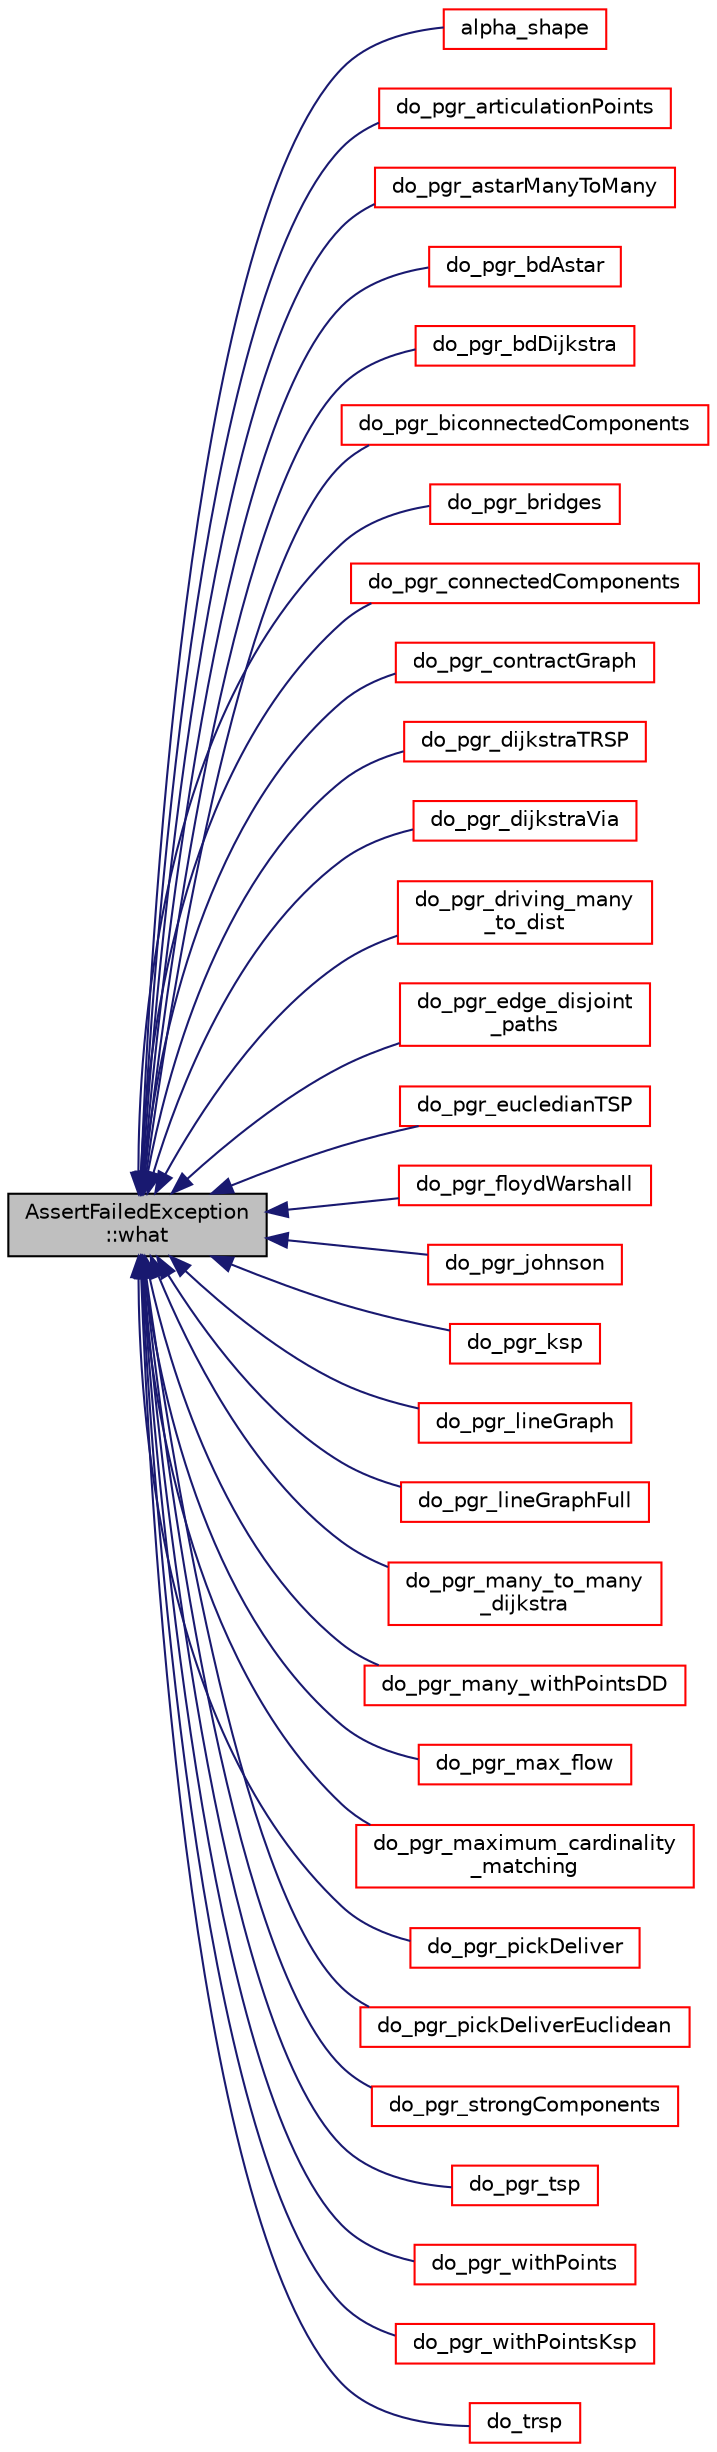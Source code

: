 digraph "AssertFailedException::what"
{
  edge [fontname="Helvetica",fontsize="10",labelfontname="Helvetica",labelfontsize="10"];
  node [fontname="Helvetica",fontsize="10",shape=record];
  rankdir="LR";
  Node5 [label="AssertFailedException\l::what",height=0.2,width=0.4,color="black", fillcolor="grey75", style="filled", fontcolor="black"];
  Node5 -> Node6 [dir="back",color="midnightblue",fontsize="10",style="solid",fontname="Helvetica"];
  Node6 [label="alpha_shape",height=0.2,width=0.4,color="red", fillcolor="white", style="filled",URL="$alpha__driver_8h.html#a64fca5dabc4ad9db224e524a154bbff1"];
  Node5 -> Node9 [dir="back",color="midnightblue",fontsize="10",style="solid",fontname="Helvetica"];
  Node9 [label="do_pgr_articulationPoints",height=0.2,width=0.4,color="red", fillcolor="white", style="filled",URL="$articulationPoints__driver_8h.html#a5044a6a446563f721c2e07a2e890d666"];
  Node5 -> Node12 [dir="back",color="midnightblue",fontsize="10",style="solid",fontname="Helvetica"];
  Node12 [label="do_pgr_astarManyToMany",height=0.2,width=0.4,color="red", fillcolor="white", style="filled",URL="$astar__driver_8h.html#a9d704ded9944c8b035f5f37e42e587cb"];
  Node5 -> Node15 [dir="back",color="midnightblue",fontsize="10",style="solid",fontname="Helvetica"];
  Node15 [label="do_pgr_bdAstar",height=0.2,width=0.4,color="red", fillcolor="white", style="filled",URL="$bdAstar__driver_8h.html#aaa83efe9d05a08432a2f0bff6fd8ccd0"];
  Node5 -> Node18 [dir="back",color="midnightblue",fontsize="10",style="solid",fontname="Helvetica"];
  Node18 [label="do_pgr_bdDijkstra",height=0.2,width=0.4,color="red", fillcolor="white", style="filled",URL="$bdDijkstra__driver_8h.html#a3130ae6176d30a4071dd3293517df04b"];
  Node5 -> Node21 [dir="back",color="midnightblue",fontsize="10",style="solid",fontname="Helvetica"];
  Node21 [label="do_pgr_biconnectedComponents",height=0.2,width=0.4,color="red", fillcolor="white", style="filled",URL="$biconnectedComponents__driver_8h.html#a5a3919fa760c4bc29bead7d2c62a38ae"];
  Node5 -> Node24 [dir="back",color="midnightblue",fontsize="10",style="solid",fontname="Helvetica"];
  Node24 [label="do_pgr_bridges",height=0.2,width=0.4,color="red", fillcolor="white", style="filled",URL="$bridges__driver_8h.html#a54edc68b39cf4ff4c4bb2f33caa041e6"];
  Node5 -> Node27 [dir="back",color="midnightblue",fontsize="10",style="solid",fontname="Helvetica"];
  Node27 [label="do_pgr_connectedComponents",height=0.2,width=0.4,color="red", fillcolor="white", style="filled",URL="$connectedComponents__driver_8h.html#a4b23a520345aee0b7607e13a6aa037f2"];
  Node5 -> Node30 [dir="back",color="midnightblue",fontsize="10",style="solid",fontname="Helvetica"];
  Node30 [label="do_pgr_contractGraph",height=0.2,width=0.4,color="red", fillcolor="white", style="filled",URL="$contractGraph__driver_8h.html#a20a03b3811bd108cfc729e9e22a92591"];
  Node5 -> Node33 [dir="back",color="midnightblue",fontsize="10",style="solid",fontname="Helvetica"];
  Node33 [label="do_pgr_dijkstraTRSP",height=0.2,width=0.4,color="red", fillcolor="white", style="filled",URL="$dijkstraTRSP__driver_8h.html#a965e2aa38abf784f42097b60cd55a06a"];
  Node5 -> Node36 [dir="back",color="midnightblue",fontsize="10",style="solid",fontname="Helvetica"];
  Node36 [label="do_pgr_dijkstraVia",height=0.2,width=0.4,color="red", fillcolor="white", style="filled",URL="$dijkstraVia__driver_8h.html#a65bae4bd90fab026ee5f54f17655e776"];
  Node5 -> Node39 [dir="back",color="midnightblue",fontsize="10",style="solid",fontname="Helvetica"];
  Node39 [label="do_pgr_driving_many\l_to_dist",height=0.2,width=0.4,color="red", fillcolor="white", style="filled",URL="$drivedist__driver_8h.html#a1e65fbf0a2804179d6164355030a560f"];
  Node5 -> Node42 [dir="back",color="midnightblue",fontsize="10",style="solid",fontname="Helvetica"];
  Node42 [label="do_pgr_edge_disjoint\l_paths",height=0.2,width=0.4,color="red", fillcolor="white", style="filled",URL="$edge__disjoint__paths__driver_8h.html#a44000649b71427312743cf85eae0a6b0"];
  Node5 -> Node45 [dir="back",color="midnightblue",fontsize="10",style="solid",fontname="Helvetica"];
  Node45 [label="do_pgr_eucledianTSP",height=0.2,width=0.4,color="red", fillcolor="white", style="filled",URL="$eucledianTSP__driver_8h.html#a5846c5612bc664148f24a97aad92a68e"];
  Node5 -> Node48 [dir="back",color="midnightblue",fontsize="10",style="solid",fontname="Helvetica"];
  Node48 [label="do_pgr_floydWarshall",height=0.2,width=0.4,color="red", fillcolor="white", style="filled",URL="$floydWarshall__driver_8h.html#ab17ad1485c10f4ae85789cd1ba05abdd"];
  Node5 -> Node51 [dir="back",color="midnightblue",fontsize="10",style="solid",fontname="Helvetica"];
  Node51 [label="do_pgr_johnson",height=0.2,width=0.4,color="red", fillcolor="white", style="filled",URL="$johnson__driver_8h.html#a4703daa6b2bebc5f8690e6b518ec8466"];
  Node5 -> Node54 [dir="back",color="midnightblue",fontsize="10",style="solid",fontname="Helvetica"];
  Node54 [label="do_pgr_ksp",height=0.2,width=0.4,color="red", fillcolor="white", style="filled",URL="$ksp__driver_8h.html#a3a6b179e9d899339873dfce89802dd78"];
  Node5 -> Node57 [dir="back",color="midnightblue",fontsize="10",style="solid",fontname="Helvetica"];
  Node57 [label="do_pgr_lineGraph",height=0.2,width=0.4,color="red", fillcolor="white", style="filled",URL="$lineGraph__driver_8h.html#aed22d07d954513deba5cbcc08896c73d"];
  Node5 -> Node60 [dir="back",color="midnightblue",fontsize="10",style="solid",fontname="Helvetica"];
  Node60 [label="do_pgr_lineGraphFull",height=0.2,width=0.4,color="red", fillcolor="white", style="filled",URL="$lineGraphFull__driver_8h.html#a57485b710953574affd8850ea4e509e9"];
  Node5 -> Node63 [dir="back",color="midnightblue",fontsize="10",style="solid",fontname="Helvetica"];
  Node63 [label="do_pgr_many_to_many\l_dijkstra",height=0.2,width=0.4,color="red", fillcolor="white", style="filled",URL="$dijkstra__driver_8h.html#af572deb404f5e6d9e905c248294eac3b"];
  Node5 -> Node66 [dir="back",color="midnightblue",fontsize="10",style="solid",fontname="Helvetica"];
  Node66 [label="do_pgr_many_withPointsDD",height=0.2,width=0.4,color="red", fillcolor="white", style="filled",URL="$withPoints__dd__driver_8h.html#a9072c7cdc9f6a0533c81fce96a11f580"];
  Node5 -> Node69 [dir="back",color="midnightblue",fontsize="10",style="solid",fontname="Helvetica"];
  Node69 [label="do_pgr_max_flow",height=0.2,width=0.4,color="red", fillcolor="white", style="filled",URL="$max__flow__driver_8h.html#a1fe35eb229126a6c0299c02d245a6401"];
  Node5 -> Node72 [dir="back",color="midnightblue",fontsize="10",style="solid",fontname="Helvetica"];
  Node72 [label="do_pgr_maximum_cardinality\l_matching",height=0.2,width=0.4,color="red", fillcolor="white", style="filled",URL="$maximum__cardinality__matching__driver_8h.html#abc7db995e49936b0fba01aafa0951b1d"];
  Node5 -> Node75 [dir="back",color="midnightblue",fontsize="10",style="solid",fontname="Helvetica"];
  Node75 [label="do_pgr_pickDeliver",height=0.2,width=0.4,color="red", fillcolor="white", style="filled",URL="$pickDeliver__driver_8h.html#a06ef15d03d851e390ca5c6572fc92091"];
  Node5 -> Node78 [dir="back",color="midnightblue",fontsize="10",style="solid",fontname="Helvetica"];
  Node78 [label="do_pgr_pickDeliverEuclidean",height=0.2,width=0.4,color="red", fillcolor="white", style="filled",URL="$pickDeliverEuclidean__driver_8h.html#a53635cc50e8e7d8107be4bbee505b3f7"];
  Node5 -> Node81 [dir="back",color="midnightblue",fontsize="10",style="solid",fontname="Helvetica"];
  Node81 [label="do_pgr_strongComponents",height=0.2,width=0.4,color="red", fillcolor="white", style="filled",URL="$strongComponents__driver_8h.html#a7f9041dbe45b9f72d7a42e6ed3a311ac"];
  Node5 -> Node84 [dir="back",color="midnightblue",fontsize="10",style="solid",fontname="Helvetica"];
  Node84 [label="do_pgr_tsp",height=0.2,width=0.4,color="red", fillcolor="white", style="filled",URL="$newTSP__driver_8h.html#af0938bea88cf9303e4085f0b6cb2ec29"];
  Node5 -> Node87 [dir="back",color="midnightblue",fontsize="10",style="solid",fontname="Helvetica"];
  Node87 [label="do_pgr_withPoints",height=0.2,width=0.4,color="red", fillcolor="white", style="filled",URL="$withPoints__driver_8h.html#a21c2758706c9735f75143b96fe93defd"];
  Node5 -> Node90 [dir="back",color="midnightblue",fontsize="10",style="solid",fontname="Helvetica"];
  Node90 [label="do_pgr_withPointsKsp",height=0.2,width=0.4,color="red", fillcolor="white", style="filled",URL="$withPoints__ksp__driver_8h.html#aa374de107bce7c8ad6bdefdc60cd94ae"];
  Node5 -> Node93 [dir="back",color="midnightblue",fontsize="10",style="solid",fontname="Helvetica"];
  Node93 [label="do_trsp",height=0.2,width=0.4,color="red", fillcolor="white", style="filled",URL="$trsp__driver_8h.html#add2f6bfeba454f45dc4c47d13723563c"];
}
